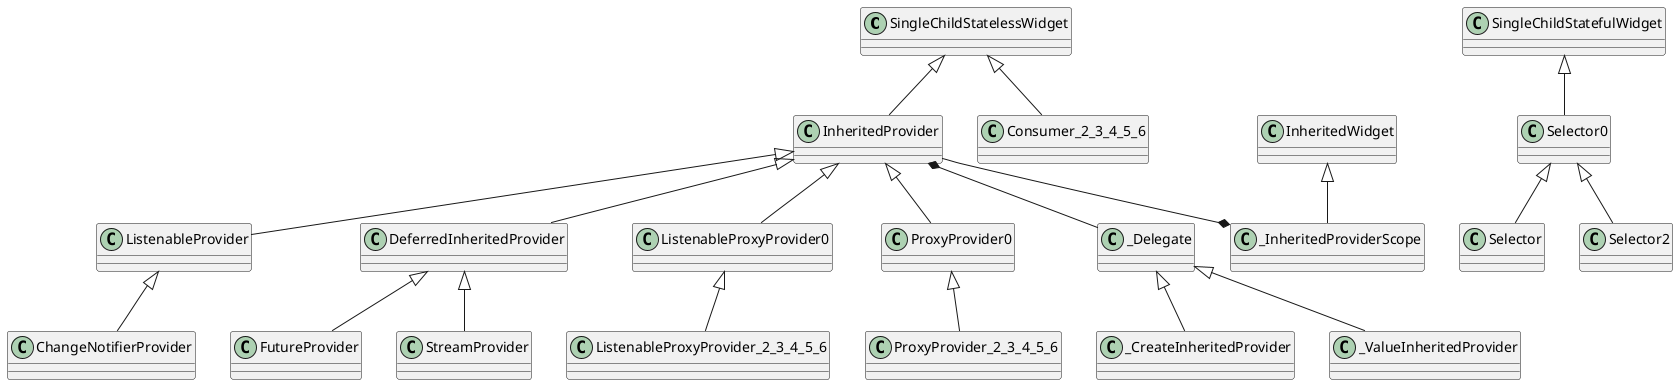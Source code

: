 @startuml
'https://plantuml.com/class-diagram

class SingleChildStatelessWidget
InheritedWidget <|-- _InheritedProviderScope

SingleChildStatelessWidget <|-- InheritedProvider
SingleChildStatelessWidget <|-- Consumer_2_3_4_5_6

InheritedProvider <|-- ListenableProvider
InheritedProvider <|-- DeferredInheritedProvider
InheritedProvider <|-- ListenableProxyProvider0
InheritedProvider <|-- ProxyProvider0
InheritedProvider *-- _Delegate
InheritedProvider --* _InheritedProviderScope

DeferredInheritedProvider <|-- FutureProvider

DeferredInheritedProvider <|-- StreamProvider

ListenableProvider <|-- ChangeNotifierProvider

ListenableProxyProvider0 <|-- ListenableProxyProvider_2_3_4_5_6

ProxyProvider0 <|-- ProxyProvider_2_3_4_5_6


class SingleChildStatefulWidget

SingleChildStatefulWidget <|-- Selector0

Selector0 <|-- Selector
Selector0 <|-- Selector2

_Delegate <|-- _CreateInheritedProvider
_Delegate <|-- _ValueInheritedProvider


@enduml